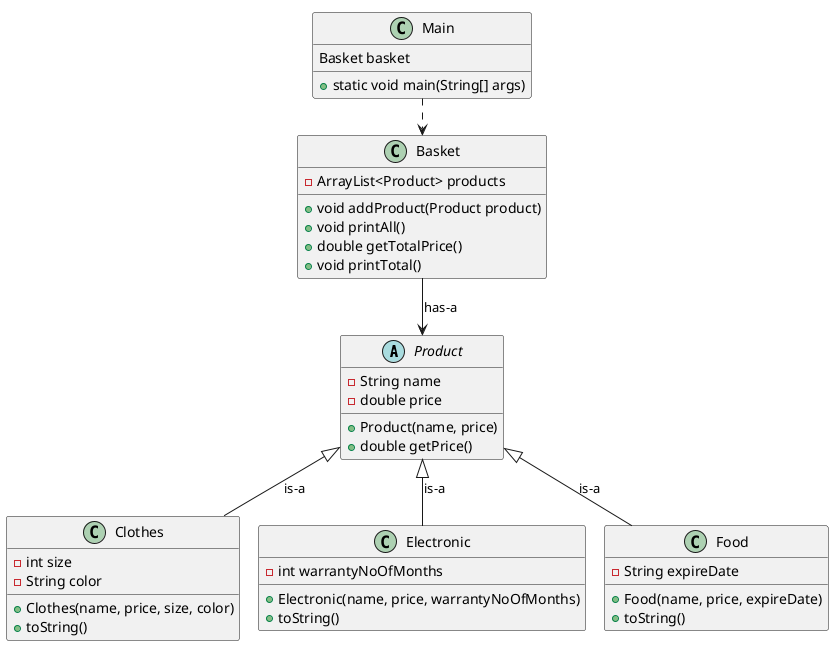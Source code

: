 @startuml
!pragma layout smetana

abstract class Product{

    - String name
    - double price

    + Product(name, price)
    + double getPrice()

}

class Clothes{

    - int size
    - String color

    + Clothes(name, price, size, color)
    + toString()

}

class Electronic{

    - int warrantyNoOfMonths

    + Electronic(name, price, warrantyNoOfMonths)
    + toString()

}

class Food{

    - String expireDate

    + Food(name, price, expireDate)
    + toString()

}

class Basket{

    - ArrayList<Product> products

    + void addProduct(Product product)
    + void printAll()
    + double getTotalPrice()
    + void printTotal()

}

class Main{

    Basket basket

    + static void main(String[] args)

}

Product <|-- Clothes : is-a
Product <|-- Electronic : is-a
Product <|-- Food : is-a
Basket --> Product : has-a
Main ..> Basket

@enduml
